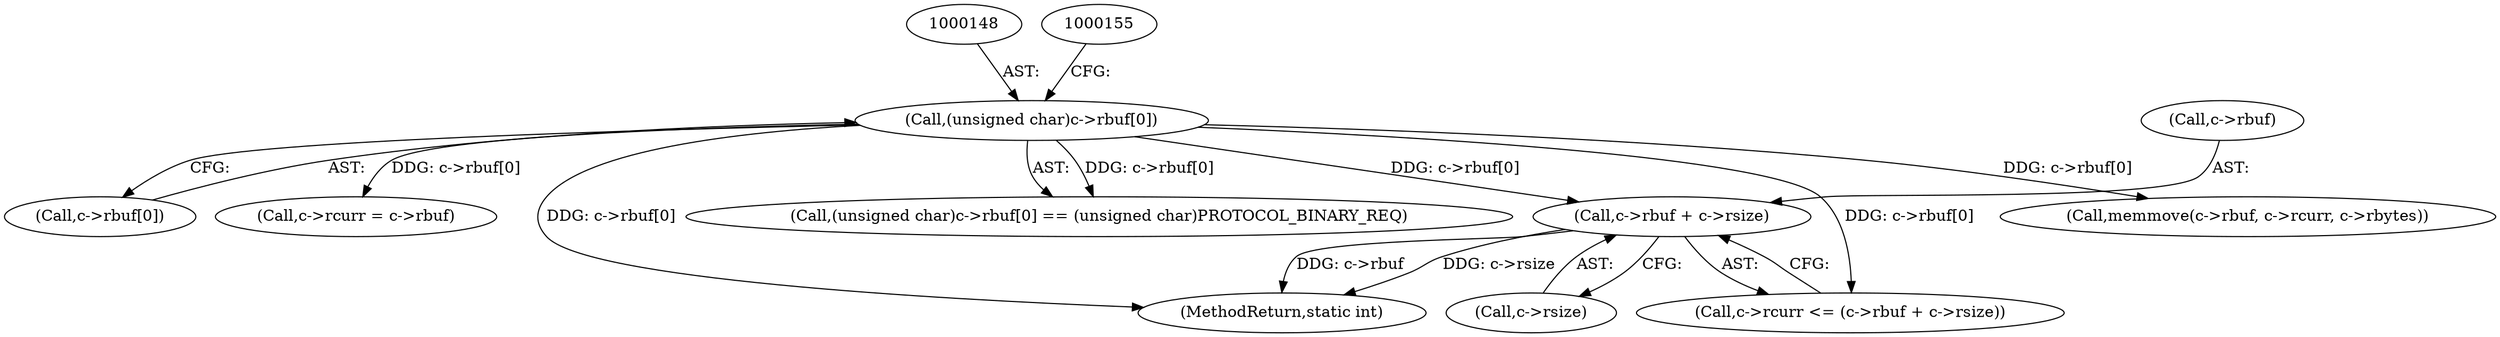 digraph "0_memcached_75cc83685e103bc8ba380a57468c8f04413033f9@pointer" {
"1000594" [label="(Call,c->rbuf + c->rsize)"];
"1000147" [label="(Call,(unsigned char)c->rbuf[0])"];
"1000595" [label="(Call,c->rbuf)"];
"1000603" [label="(MethodReturn,static int)"];
"1000147" [label="(Call,(unsigned char)c->rbuf[0])"];
"1000219" [label="(Call,memmove(c->rbuf, c->rcurr, c->rbytes))"];
"1000149" [label="(Call,c->rbuf[0])"];
"1000598" [label="(Call,c->rsize)"];
"1000229" [label="(Call,c->rcurr = c->rbuf)"];
"1000146" [label="(Call,(unsigned char)c->rbuf[0] == (unsigned char)PROTOCOL_BINARY_REQ)"];
"1000594" [label="(Call,c->rbuf + c->rsize)"];
"1000590" [label="(Call,c->rcurr <= (c->rbuf + c->rsize))"];
"1000594" -> "1000590"  [label="AST: "];
"1000594" -> "1000598"  [label="CFG: "];
"1000595" -> "1000594"  [label="AST: "];
"1000598" -> "1000594"  [label="AST: "];
"1000590" -> "1000594"  [label="CFG: "];
"1000594" -> "1000603"  [label="DDG: c->rsize"];
"1000594" -> "1000603"  [label="DDG: c->rbuf"];
"1000147" -> "1000594"  [label="DDG: c->rbuf[0]"];
"1000147" -> "1000146"  [label="AST: "];
"1000147" -> "1000149"  [label="CFG: "];
"1000148" -> "1000147"  [label="AST: "];
"1000149" -> "1000147"  [label="AST: "];
"1000155" -> "1000147"  [label="CFG: "];
"1000147" -> "1000603"  [label="DDG: c->rbuf[0]"];
"1000147" -> "1000146"  [label="DDG: c->rbuf[0]"];
"1000147" -> "1000219"  [label="DDG: c->rbuf[0]"];
"1000147" -> "1000229"  [label="DDG: c->rbuf[0]"];
"1000147" -> "1000590"  [label="DDG: c->rbuf[0]"];
}
